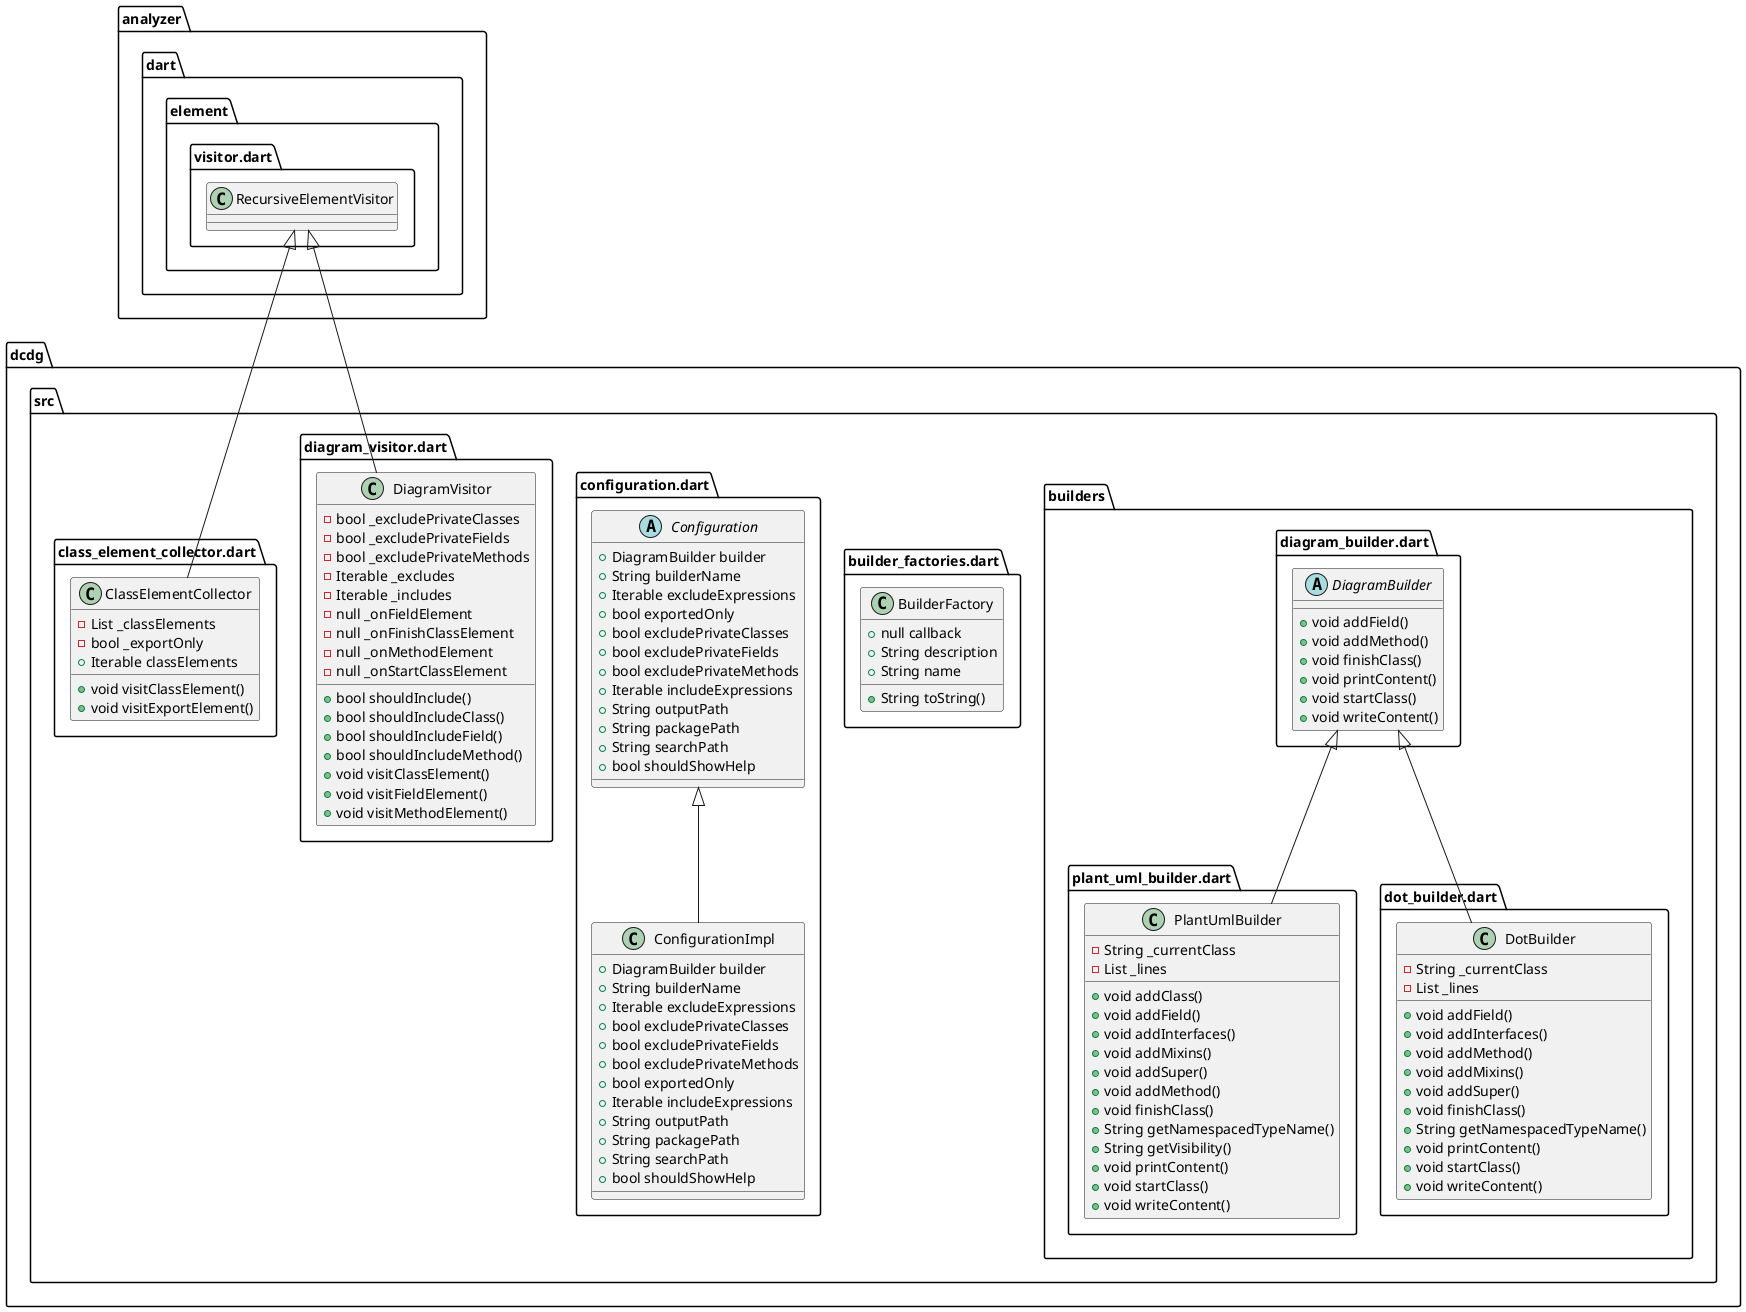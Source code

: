@startuml
set namespaceSeparator ::

class dcdg::src::builders::plant_uml_builder.dart::PlantUmlBuilder {
  -String _currentClass
  -List _lines
  +void addClass()
  +void addField()
  +void addInterfaces()
  +void addMixins()
  +void addSuper()
  +void addMethod()
  +void finishClass()
  +String getNamespacedTypeName()
  +String getVisibility()
  +void printContent()
  +void startClass()
  +void writeContent()
}

dcdg::src::builders::diagram_builder.dart::DiagramBuilder <|-- dcdg::src::builders::plant_uml_builder.dart::PlantUmlBuilder


class dcdg::src::builders::dot_builder.dart::DotBuilder {
  -String _currentClass
  -List _lines
  +void addField()
  +void addInterfaces()
  +void addMethod()
  +void addMixins()
  +void addSuper()
  +void finishClass()
  +String getNamespacedTypeName()
  +void printContent()
  +void startClass()
  +void writeContent()
}

dcdg::src::builders::diagram_builder.dart::DiagramBuilder <|-- dcdg::src::builders::dot_builder.dart::DotBuilder


abstract class dcdg::src::builders::diagram_builder.dart::DiagramBuilder {
  +void addField()
  +void addMethod()
  +void finishClass()
  +void printContent()
  +void startClass()
  +void writeContent()
}



class dcdg::src::builder_factories.dart::BuilderFactory {
  +null callback
  +String description
  +String name
  +String toString()
}



abstract class dcdg::src::configuration.dart::Configuration {
  +DiagramBuilder builder
  +String builderName
  +Iterable excludeExpressions
  +bool exportedOnly
  +bool excludePrivateClasses
  +bool excludePrivateFields
  +bool excludePrivateMethods
  +Iterable includeExpressions
  +String outputPath
  +String packagePath
  +String searchPath
  +bool shouldShowHelp
}



class dcdg::src::configuration.dart::ConfigurationImpl {
  +DiagramBuilder builder
  +String builderName
  +Iterable excludeExpressions
  +bool excludePrivateClasses
  +bool excludePrivateFields
  +bool excludePrivateMethods
  +bool exportedOnly
  +Iterable includeExpressions
  +String outputPath
  +String packagePath
  +String searchPath
  +bool shouldShowHelp
}

dcdg::src::configuration.dart::Configuration <|-- dcdg::src::configuration.dart::ConfigurationImpl


class dcdg::src::diagram_visitor.dart::DiagramVisitor {
  -bool _excludePrivateClasses
  -bool _excludePrivateFields
  -bool _excludePrivateMethods
  -Iterable _excludes
  -Iterable _includes
  -null _onFieldElement
  -null _onFinishClassElement
  -null _onMethodElement
  -null _onStartClassElement
  +bool shouldInclude()
  +bool shouldIncludeClass()
  +bool shouldIncludeField()
  +bool shouldIncludeMethod()
  +void visitClassElement()
  +void visitFieldElement()
  +void visitMethodElement()
}

analyzer::dart::element::visitor.dart::RecursiveElementVisitor <|-- dcdg::src::diagram_visitor.dart::DiagramVisitor


class dcdg::src::class_element_collector.dart::ClassElementCollector {
  -List _classElements
  -bool _exportOnly
  +Iterable classElements
  +void visitClassElement()
  +void visitExportElement()
}

analyzer::dart::element::visitor.dart::RecursiveElementVisitor <|-- dcdg::src::class_element_collector.dart::ClassElementCollector


@enduml